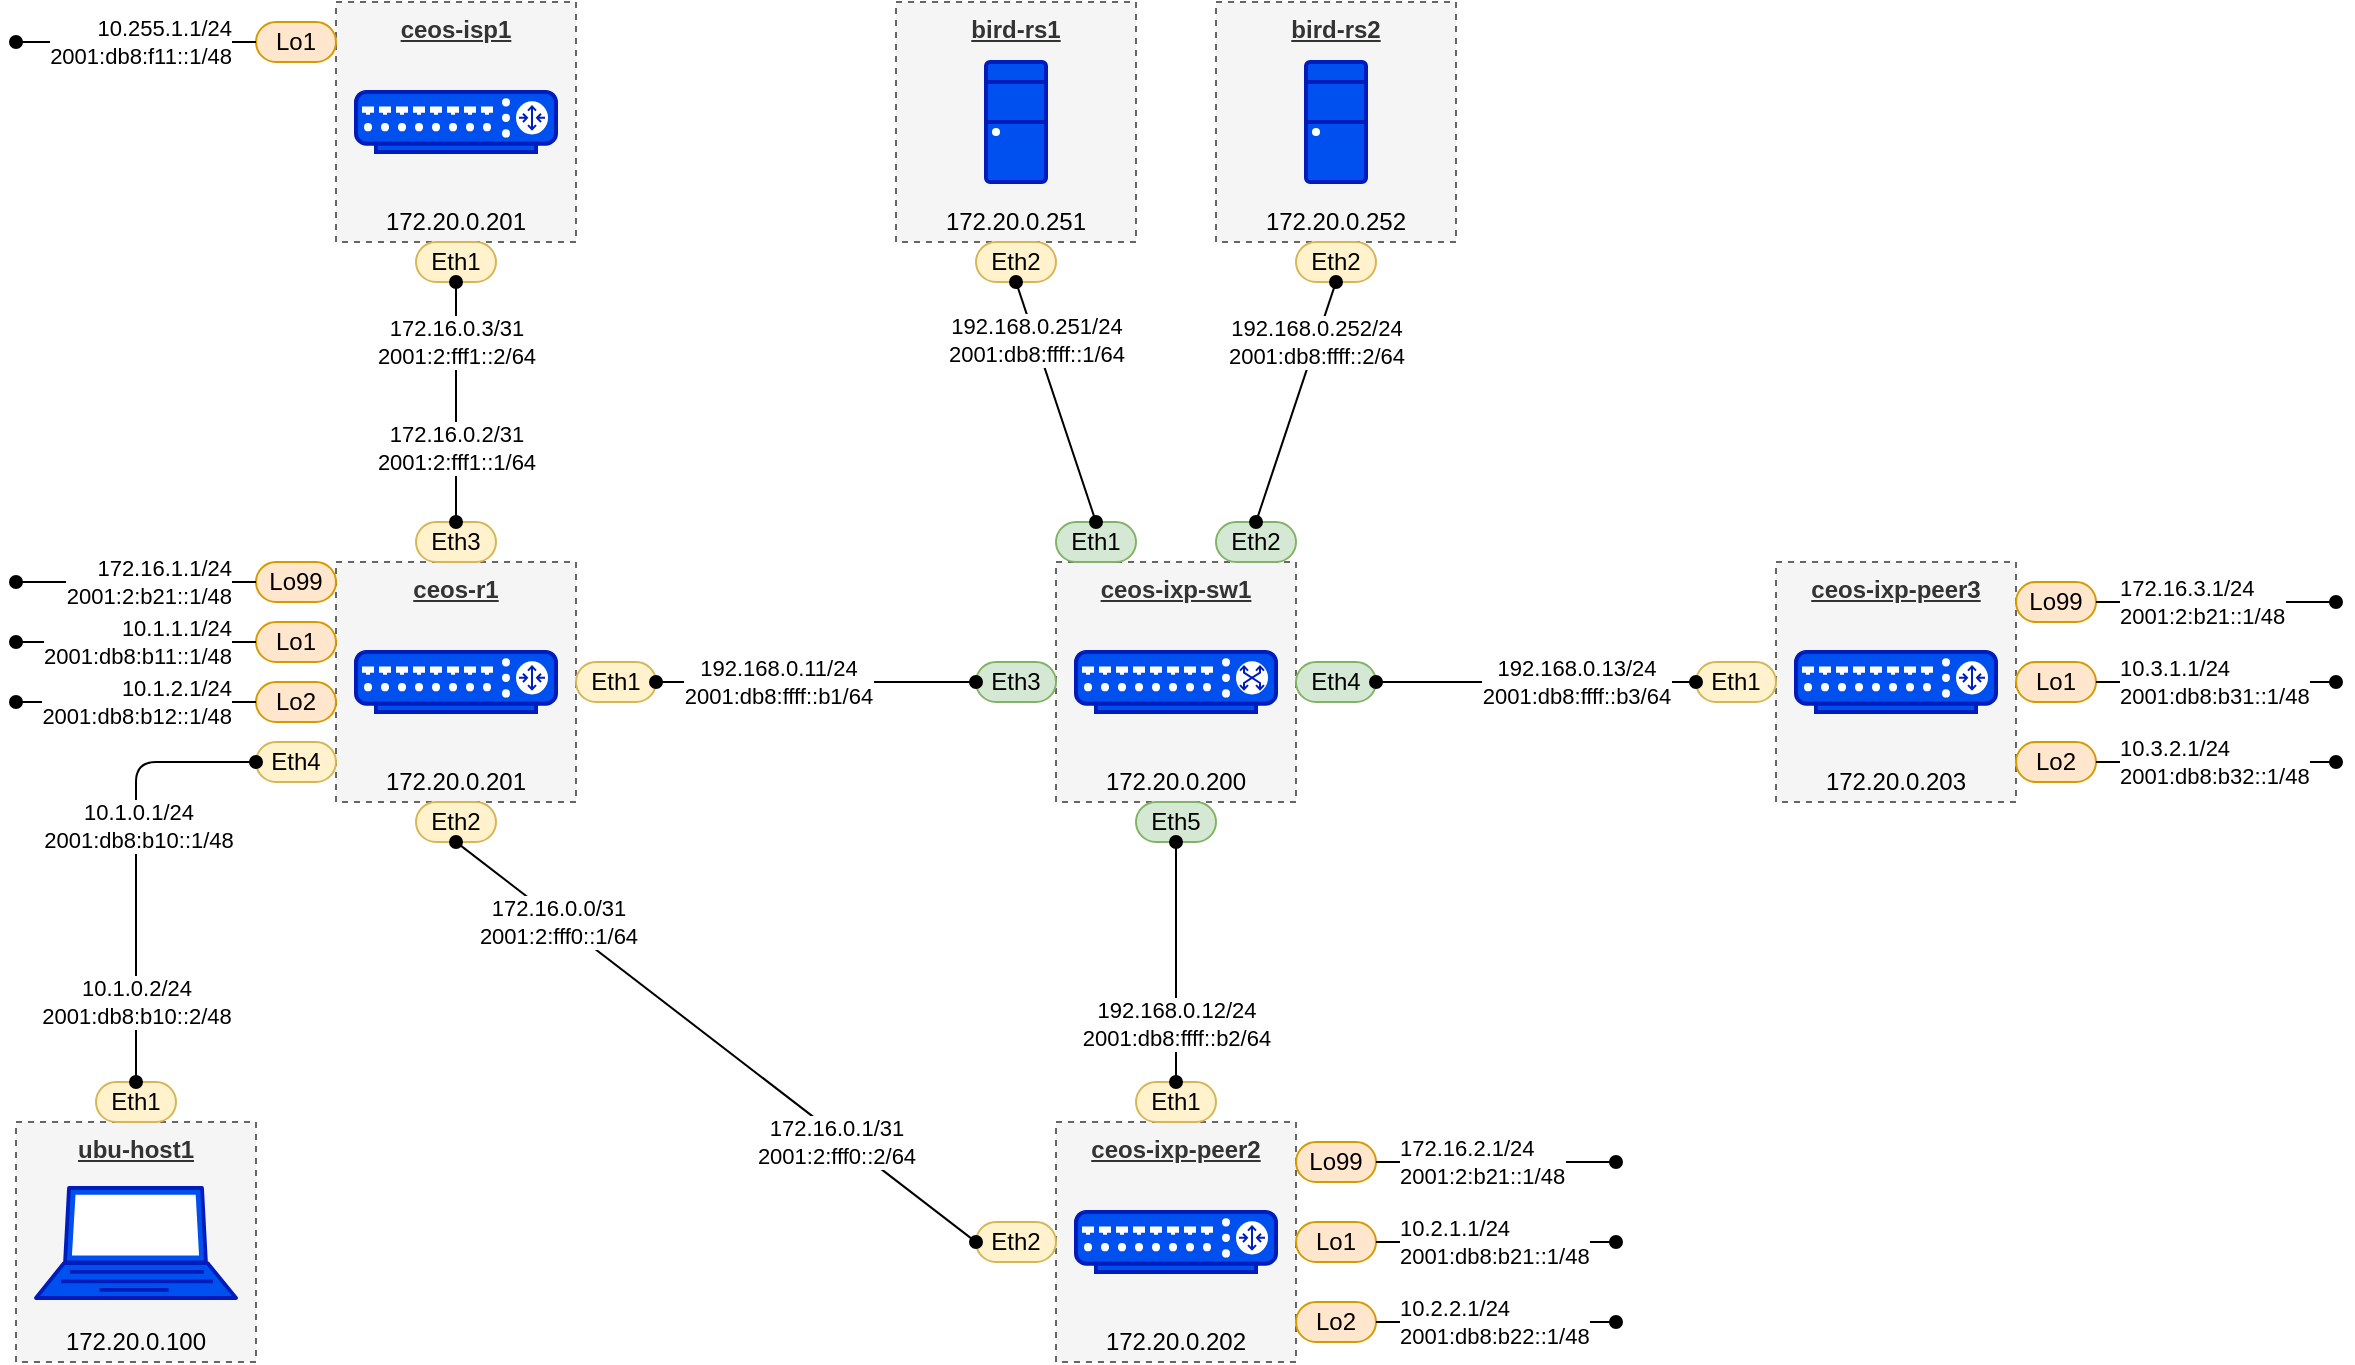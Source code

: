 <mxfile version="24.7.2" type="github">
  <diagram name="Page-1" id="d66fe2ae-3e9f-cf2f-6d29-e24063ad5d60">
    <mxGraphModel dx="1002" dy="665" grid="1" gridSize="10" guides="1" tooltips="1" connect="1" arrows="1" fold="1" page="1" pageScale="1" pageWidth="1100" pageHeight="850" background="none" math="0" shadow="0">
      <root>
        <mxCell id="0" />
        <mxCell id="1" parent="0" />
        <mxCell id="ySBpTsIq2G4Xv0EVK6f8-2" value="&lt;u&gt;&lt;b&gt;ceos-r1&lt;/b&gt;&lt;/u&gt;" style="rounded=0;whiteSpace=wrap;html=1;dashed=1;fillColor=#f5f5f5;strokeColor=#666666;fontColor=#333333;labelPosition=center;verticalLabelPosition=middle;align=center;verticalAlign=top;spacingTop=0;" parent="1" vertex="1">
          <mxGeometry x="200" y="400" width="120" height="120" as="geometry" />
        </mxCell>
        <mxCell id="ySBpTsIq2G4Xv0EVK6f8-1" value="" style="verticalAlign=top;verticalLabelPosition=bottom;labelPosition=center;align=center;html=1;outlineConnect=0;fillColor=#0050ef;strokeColor=#001DBC;gradientDirection=north;strokeWidth=2;shape=mxgraph.networks.router;fontColor=#ffffff;" parent="1" vertex="1">
          <mxGeometry x="210" y="445" width="100" height="30" as="geometry" />
        </mxCell>
        <mxCell id="ySBpTsIq2G4Xv0EVK6f8-3" value="Eth1" style="rounded=1;whiteSpace=wrap;html=1;fillColor=#fff2cc;strokeColor=#d6b656;arcSize=50;" parent="1" vertex="1">
          <mxGeometry x="320" y="450" width="40" height="20" as="geometry" />
        </mxCell>
        <mxCell id="ySBpTsIq2G4Xv0EVK6f8-4" value="172.20.0.201" style="text;html=1;align=center;verticalAlign=middle;whiteSpace=wrap;rounded=0;" parent="1" vertex="1">
          <mxGeometry x="200" y="500" width="120" height="20" as="geometry" />
        </mxCell>
        <mxCell id="ySBpTsIq2G4Xv0EVK6f8-5" value="&lt;u&gt;&lt;b&gt;ceos-ixp-sw1&lt;/b&gt;&lt;/u&gt;" style="rounded=0;whiteSpace=wrap;html=1;dashed=1;fillColor=#f5f5f5;strokeColor=#666666;fontColor=#333333;labelPosition=center;verticalLabelPosition=middle;align=center;verticalAlign=top;spacingTop=0;" parent="1" vertex="1">
          <mxGeometry x="560" y="400" width="120" height="120" as="geometry" />
        </mxCell>
        <mxCell id="ySBpTsIq2G4Xv0EVK6f8-7" value="Eth3" style="rounded=1;whiteSpace=wrap;html=1;fillColor=#d5e8d4;strokeColor=#82b366;arcSize=50;" parent="1" vertex="1">
          <mxGeometry x="520" y="450" width="40" height="20" as="geometry" />
        </mxCell>
        <mxCell id="ySBpTsIq2G4Xv0EVK6f8-8" value="172.20.0.200" style="text;html=1;align=center;verticalAlign=middle;whiteSpace=wrap;rounded=0;" parent="1" vertex="1">
          <mxGeometry x="560" y="500" width="120" height="20" as="geometry" />
        </mxCell>
        <mxCell id="ySBpTsIq2G4Xv0EVK6f8-9" value="" style="fontColor=#ffffff;verticalAlign=top;verticalLabelPosition=bottom;labelPosition=center;align=center;html=1;outlineConnect=0;fillColor=#0050ef;strokeColor=#001DBC;gradientDirection=north;strokeWidth=2;shape=mxgraph.networks.switch;" parent="1" vertex="1">
          <mxGeometry x="570" y="445" width="100" height="30" as="geometry" />
        </mxCell>
        <mxCell id="ySBpTsIq2G4Xv0EVK6f8-10" style="rounded=0;orthogonalLoop=1;jettySize=auto;html=1;exitX=1;exitY=0.5;exitDx=0;exitDy=0;entryX=0;entryY=0.5;entryDx=0;entryDy=0;endArrow=oval;endFill=1;startArrow=oval;startFill=1;" parent="1" source="ySBpTsIq2G4Xv0EVK6f8-3" target="ySBpTsIq2G4Xv0EVK6f8-7" edge="1">
          <mxGeometry relative="1" as="geometry" />
        </mxCell>
        <mxCell id="ySBpTsIq2G4Xv0EVK6f8-27" value="192.168.0.11/24&lt;div&gt;2001:db8:ffff::b1/64&lt;/div&gt;" style="edgeLabel;html=1;align=center;verticalAlign=middle;resizable=0;points=[];" parent="ySBpTsIq2G4Xv0EVK6f8-10" vertex="1" connectable="0">
          <mxGeometry x="-0.107" y="-3" relative="1" as="geometry">
            <mxPoint x="-11" y="-3" as="offset" />
          </mxGeometry>
        </mxCell>
        <mxCell id="ySBpTsIq2G4Xv0EVK6f8-11" value="&lt;u&gt;&lt;b&gt;bird-rs1&lt;/b&gt;&lt;/u&gt;" style="rounded=0;whiteSpace=wrap;html=1;dashed=1;fillColor=#f5f5f5;strokeColor=#666666;fontColor=#333333;labelPosition=center;verticalLabelPosition=middle;align=center;verticalAlign=top;spacingTop=0;" parent="1" vertex="1">
          <mxGeometry x="480" y="120" width="120" height="120" as="geometry" />
        </mxCell>
        <mxCell id="ySBpTsIq2G4Xv0EVK6f8-13" value="172.20.0.251" style="text;html=1;align=center;verticalAlign=middle;whiteSpace=wrap;rounded=0;" parent="1" vertex="1">
          <mxGeometry x="480" y="220" width="120" height="20" as="geometry" />
        </mxCell>
        <mxCell id="ySBpTsIq2G4Xv0EVK6f8-15" value="" style="fontColor=#ffffff;verticalAlign=top;verticalLabelPosition=bottom;labelPosition=center;align=center;html=1;outlineConnect=0;fillColor=#0050ef;strokeColor=#001DBC;gradientDirection=north;strokeWidth=2;shape=mxgraph.networks.desktop_pc;" parent="1" vertex="1">
          <mxGeometry x="525" y="150" width="30" height="60" as="geometry" />
        </mxCell>
        <mxCell id="ySBpTsIq2G4Xv0EVK6f8-16" value="Eth2" style="rounded=1;whiteSpace=wrap;html=1;fillColor=#fff2cc;strokeColor=#d6b656;arcSize=50;" parent="1" vertex="1">
          <mxGeometry x="520" y="240" width="40" height="20" as="geometry" />
        </mxCell>
        <mxCell id="ySBpTsIq2G4Xv0EVK6f8-17" value="&lt;u&gt;&lt;b&gt;bird-rs2&lt;/b&gt;&lt;/u&gt;" style="rounded=0;whiteSpace=wrap;html=1;dashed=1;fillColor=#f5f5f5;strokeColor=#666666;fontColor=#333333;labelPosition=center;verticalLabelPosition=middle;align=center;verticalAlign=top;spacingTop=0;" parent="1" vertex="1">
          <mxGeometry x="640" y="120" width="120" height="120" as="geometry" />
        </mxCell>
        <mxCell id="ySBpTsIq2G4Xv0EVK6f8-18" value="172.20.0.252" style="text;html=1;align=center;verticalAlign=middle;whiteSpace=wrap;rounded=0;" parent="1" vertex="1">
          <mxGeometry x="640" y="220" width="120" height="20" as="geometry" />
        </mxCell>
        <mxCell id="ySBpTsIq2G4Xv0EVK6f8-19" value="" style="fontColor=#ffffff;verticalAlign=top;verticalLabelPosition=bottom;labelPosition=center;align=center;html=1;outlineConnect=0;fillColor=#0050ef;strokeColor=#001DBC;gradientDirection=north;strokeWidth=2;shape=mxgraph.networks.desktop_pc;" parent="1" vertex="1">
          <mxGeometry x="685" y="150" width="30" height="60" as="geometry" />
        </mxCell>
        <mxCell id="ySBpTsIq2G4Xv0EVK6f8-20" value="Eth2" style="rounded=1;whiteSpace=wrap;html=1;fillColor=#fff2cc;strokeColor=#d6b656;arcSize=50;" parent="1" vertex="1">
          <mxGeometry x="680" y="240" width="40" height="20" as="geometry" />
        </mxCell>
        <mxCell id="ySBpTsIq2G4Xv0EVK6f8-22" value="Eth1" style="rounded=1;whiteSpace=wrap;html=1;fillColor=#d5e8d4;strokeColor=#82b366;arcSize=50;" parent="1" vertex="1">
          <mxGeometry x="560" y="380" width="40" height="20" as="geometry" />
        </mxCell>
        <mxCell id="ySBpTsIq2G4Xv0EVK6f8-23" value="Eth2" style="rounded=1;whiteSpace=wrap;html=1;fillColor=#d5e8d4;strokeColor=#82b366;arcSize=50;" parent="1" vertex="1">
          <mxGeometry x="640" y="380" width="40" height="20" as="geometry" />
        </mxCell>
        <mxCell id="ySBpTsIq2G4Xv0EVK6f8-21" style="rounded=0;orthogonalLoop=1;jettySize=auto;html=1;exitX=0.5;exitY=1;exitDx=0;exitDy=0;entryX=0.5;entryY=0;entryDx=0;entryDy=0;endArrow=oval;endFill=1;startArrow=oval;startFill=1;" parent="1" source="ySBpTsIq2G4Xv0EVK6f8-16" target="ySBpTsIq2G4Xv0EVK6f8-22" edge="1">
          <mxGeometry relative="1" as="geometry">
            <mxPoint x="480" y="290" as="sourcePoint" />
            <mxPoint x="600" y="290" as="targetPoint" />
          </mxGeometry>
        </mxCell>
        <mxCell id="ySBpTsIq2G4Xv0EVK6f8-24" value="192.168.0.251/24&lt;div&gt;2001:db8:ffff::1/64&lt;br&gt;&lt;/div&gt;" style="edgeLabel;html=1;align=center;verticalAlign=middle;resizable=0;points=[];" parent="ySBpTsIq2G4Xv0EVK6f8-21" vertex="1" connectable="0">
          <mxGeometry x="-0.058" y="1" relative="1" as="geometry">
            <mxPoint x="-10" y="-27" as="offset" />
          </mxGeometry>
        </mxCell>
        <mxCell id="ySBpTsIq2G4Xv0EVK6f8-25" style="rounded=0;orthogonalLoop=1;jettySize=auto;html=1;exitX=0.5;exitY=1;exitDx=0;exitDy=0;entryX=0.5;entryY=0;entryDx=0;entryDy=0;endArrow=oval;endFill=1;startArrow=oval;startFill=1;" parent="1" source="ySBpTsIq2G4Xv0EVK6f8-20" target="ySBpTsIq2G4Xv0EVK6f8-23" edge="1">
          <mxGeometry relative="1" as="geometry">
            <mxPoint x="550" y="230" as="sourcePoint" />
            <mxPoint x="590" y="390" as="targetPoint" />
          </mxGeometry>
        </mxCell>
        <mxCell id="ySBpTsIq2G4Xv0EVK6f8-26" value="192.168.0.252/24&lt;div&gt;2001:db8:ffff::2/64&lt;/div&gt;" style="edgeLabel;html=1;align=center;verticalAlign=middle;resizable=0;points=[];" parent="ySBpTsIq2G4Xv0EVK6f8-25" vertex="1" connectable="0">
          <mxGeometry x="-0.058" y="1" relative="1" as="geometry">
            <mxPoint x="8" y="-27" as="offset" />
          </mxGeometry>
        </mxCell>
        <mxCell id="ySBpTsIq2G4Xv0EVK6f8-28" value="Eth4" style="rounded=1;whiteSpace=wrap;html=1;fillColor=#d5e8d4;strokeColor=#82b366;arcSize=50;" parent="1" vertex="1">
          <mxGeometry x="680" y="450" width="40" height="20" as="geometry" />
        </mxCell>
        <mxCell id="ySBpTsIq2G4Xv0EVK6f8-29" value="Eth5" style="rounded=1;whiteSpace=wrap;html=1;fillColor=#d5e8d4;strokeColor=#82b366;arcSize=50;" parent="1" vertex="1">
          <mxGeometry x="600" y="520" width="40" height="20" as="geometry" />
        </mxCell>
        <mxCell id="ySBpTsIq2G4Xv0EVK6f8-30" value="&lt;u&gt;&lt;b&gt;ceos-ixp-peer2&lt;/b&gt;&lt;/u&gt;" style="rounded=0;whiteSpace=wrap;html=1;dashed=1;fillColor=#f5f5f5;strokeColor=#666666;fontColor=#333333;labelPosition=center;verticalLabelPosition=middle;align=center;verticalAlign=top;spacingTop=0;" parent="1" vertex="1">
          <mxGeometry x="560" y="680" width="120" height="120" as="geometry" />
        </mxCell>
        <mxCell id="ySBpTsIq2G4Xv0EVK6f8-31" value="" style="verticalAlign=top;verticalLabelPosition=bottom;labelPosition=center;align=center;html=1;outlineConnect=0;fillColor=#0050ef;strokeColor=#001DBC;gradientDirection=north;strokeWidth=2;shape=mxgraph.networks.router;fontColor=#ffffff;" parent="1" vertex="1">
          <mxGeometry x="570" y="725" width="100" height="30" as="geometry" />
        </mxCell>
        <mxCell id="ySBpTsIq2G4Xv0EVK6f8-32" value="Eth1" style="rounded=1;whiteSpace=wrap;html=1;fillColor=#fff2cc;strokeColor=#d6b656;arcSize=50;" parent="1" vertex="1">
          <mxGeometry x="600" y="660" width="40" height="20" as="geometry" />
        </mxCell>
        <mxCell id="ySBpTsIq2G4Xv0EVK6f8-33" value="172.20.0.202" style="text;html=1;align=center;verticalAlign=middle;whiteSpace=wrap;rounded=0;" parent="1" vertex="1">
          <mxGeometry x="560" y="780" width="120" height="20" as="geometry" />
        </mxCell>
        <mxCell id="ySBpTsIq2G4Xv0EVK6f8-34" value="Eth2" style="rounded=1;whiteSpace=wrap;html=1;fillColor=#fff2cc;strokeColor=#d6b656;arcSize=50;" parent="1" vertex="1">
          <mxGeometry x="520" y="730" width="40" height="20" as="geometry" />
        </mxCell>
        <mxCell id="ySBpTsIq2G4Xv0EVK6f8-35" value="Eth2" style="rounded=1;whiteSpace=wrap;html=1;fillColor=#fff2cc;strokeColor=#d6b656;arcSize=50;" parent="1" vertex="1">
          <mxGeometry x="240" y="520" width="40" height="20" as="geometry" />
        </mxCell>
        <mxCell id="ySBpTsIq2G4Xv0EVK6f8-36" style="rounded=0;orthogonalLoop=1;jettySize=auto;html=1;exitX=0.5;exitY=1;exitDx=0;exitDy=0;entryX=0;entryY=0.5;entryDx=0;entryDy=0;endArrow=oval;endFill=1;startArrow=oval;startFill=1;" parent="1" source="ySBpTsIq2G4Xv0EVK6f8-35" target="ySBpTsIq2G4Xv0EVK6f8-34" edge="1">
          <mxGeometry relative="1" as="geometry">
            <mxPoint x="370" y="470" as="sourcePoint" />
            <mxPoint x="530" y="470" as="targetPoint" />
          </mxGeometry>
        </mxCell>
        <mxCell id="ySBpTsIq2G4Xv0EVK6f8-37" value="172.16.0.1/31&lt;div&gt;2001:2:fff0::2/64&lt;/div&gt;" style="edgeLabel;html=1;align=center;verticalAlign=middle;resizable=0;points=[];" parent="ySBpTsIq2G4Xv0EVK6f8-36" vertex="1" connectable="0">
          <mxGeometry x="-0.107" y="-3" relative="1" as="geometry">
            <mxPoint x="75" y="58" as="offset" />
          </mxGeometry>
        </mxCell>
        <mxCell id="spG7zneNaPsaHtHlbssc-55" value="172.16.0.0/31&lt;div&gt;2001:2:fff0::1/64&lt;/div&gt;" style="edgeLabel;html=1;align=center;verticalAlign=middle;resizable=0;points=[];" vertex="1" connectable="0" parent="ySBpTsIq2G4Xv0EVK6f8-36">
          <mxGeometry x="-0.352" relative="1" as="geometry">
            <mxPoint x="-34" y="-25" as="offset" />
          </mxGeometry>
        </mxCell>
        <mxCell id="ySBpTsIq2G4Xv0EVK6f8-38" style="rounded=0;orthogonalLoop=1;jettySize=auto;html=1;exitX=0.5;exitY=0;exitDx=0;exitDy=0;entryX=0.5;entryY=1;entryDx=0;entryDy=0;endArrow=oval;endFill=1;startArrow=oval;startFill=1;" parent="1" source="ySBpTsIq2G4Xv0EVK6f8-32" target="ySBpTsIq2G4Xv0EVK6f8-29" edge="1">
          <mxGeometry relative="1" as="geometry">
            <mxPoint x="550" y="270" as="sourcePoint" />
            <mxPoint x="590" y="390" as="targetPoint" />
          </mxGeometry>
        </mxCell>
        <mxCell id="ySBpTsIq2G4Xv0EVK6f8-39" value="192.168.0.12/24&lt;div&gt;2001:db8:ffff::b2/64&lt;/div&gt;" style="edgeLabel;html=1;align=center;verticalAlign=middle;resizable=0;points=[];" parent="ySBpTsIq2G4Xv0EVK6f8-38" vertex="1" connectable="0">
          <mxGeometry x="-0.058" y="1" relative="1" as="geometry">
            <mxPoint x="1" y="27" as="offset" />
          </mxGeometry>
        </mxCell>
        <mxCell id="ySBpTsIq2G4Xv0EVK6f8-40" value="&lt;u&gt;&lt;b&gt;ceos-ixp-peer3&lt;/b&gt;&lt;/u&gt;" style="rounded=0;whiteSpace=wrap;html=1;dashed=1;fillColor=#f5f5f5;strokeColor=#666666;fontColor=#333333;labelPosition=center;verticalLabelPosition=middle;align=center;verticalAlign=top;spacingTop=0;" parent="1" vertex="1">
          <mxGeometry x="920" y="400" width="120" height="120" as="geometry" />
        </mxCell>
        <mxCell id="ySBpTsIq2G4Xv0EVK6f8-41" value="" style="verticalAlign=top;verticalLabelPosition=bottom;labelPosition=center;align=center;html=1;outlineConnect=0;fillColor=#0050ef;strokeColor=#001DBC;gradientDirection=north;strokeWidth=2;shape=mxgraph.networks.router;fontColor=#ffffff;" parent="1" vertex="1">
          <mxGeometry x="930" y="445" width="100" height="30" as="geometry" />
        </mxCell>
        <mxCell id="ySBpTsIq2G4Xv0EVK6f8-42" value="Eth1" style="rounded=1;whiteSpace=wrap;html=1;fillColor=#fff2cc;strokeColor=#d6b656;arcSize=50;" parent="1" vertex="1">
          <mxGeometry x="880" y="450" width="40" height="20" as="geometry" />
        </mxCell>
        <mxCell id="ySBpTsIq2G4Xv0EVK6f8-43" value="172.20.0.203" style="text;html=1;align=center;verticalAlign=middle;whiteSpace=wrap;rounded=0;" parent="1" vertex="1">
          <mxGeometry x="920" y="500" width="120" height="20" as="geometry" />
        </mxCell>
        <mxCell id="ySBpTsIq2G4Xv0EVK6f8-44" style="rounded=0;orthogonalLoop=1;jettySize=auto;html=1;exitX=0;exitY=0.5;exitDx=0;exitDy=0;entryX=1;entryY=0.5;entryDx=0;entryDy=0;endArrow=oval;endFill=1;startArrow=oval;startFill=1;" parent="1" source="ySBpTsIq2G4Xv0EVK6f8-42" target="ySBpTsIq2G4Xv0EVK6f8-28" edge="1">
          <mxGeometry relative="1" as="geometry">
            <mxPoint x="710" y="270" as="sourcePoint" />
            <mxPoint x="670" y="390" as="targetPoint" />
          </mxGeometry>
        </mxCell>
        <mxCell id="ySBpTsIq2G4Xv0EVK6f8-45" value="192.168.0.13/24&lt;div&gt;2001:db8:ffff::b3/64&lt;/div&gt;" style="edgeLabel;html=1;align=center;verticalAlign=middle;resizable=0;points=[];" parent="ySBpTsIq2G4Xv0EVK6f8-44" vertex="1" connectable="0">
          <mxGeometry x="-0.058" y="1" relative="1" as="geometry">
            <mxPoint x="15" y="-1" as="offset" />
          </mxGeometry>
        </mxCell>
        <mxCell id="spG7zneNaPsaHtHlbssc-1" value="&lt;u&gt;&lt;b&gt;ceos-isp1&lt;/b&gt;&lt;/u&gt;" style="rounded=0;whiteSpace=wrap;html=1;dashed=1;fillColor=#f5f5f5;strokeColor=#666666;fontColor=#333333;labelPosition=center;verticalLabelPosition=middle;align=center;verticalAlign=top;spacingTop=0;" vertex="1" parent="1">
          <mxGeometry x="200" y="120" width="120" height="120" as="geometry" />
        </mxCell>
        <mxCell id="spG7zneNaPsaHtHlbssc-2" value="" style="verticalAlign=top;verticalLabelPosition=bottom;labelPosition=center;align=center;html=1;outlineConnect=0;fillColor=#0050ef;strokeColor=#001DBC;gradientDirection=north;strokeWidth=2;shape=mxgraph.networks.router;fontColor=#ffffff;" vertex="1" parent="1">
          <mxGeometry x="210" y="165" width="100" height="30" as="geometry" />
        </mxCell>
        <mxCell id="spG7zneNaPsaHtHlbssc-3" value="172.20.0.201" style="text;html=1;align=center;verticalAlign=middle;whiteSpace=wrap;rounded=0;" vertex="1" parent="1">
          <mxGeometry x="200" y="220" width="120" height="20" as="geometry" />
        </mxCell>
        <mxCell id="spG7zneNaPsaHtHlbssc-4" value="Eth1" style="rounded=1;whiteSpace=wrap;html=1;fillColor=#fff2cc;strokeColor=#d6b656;arcSize=50;" vertex="1" parent="1">
          <mxGeometry x="240" y="240" width="40" height="20" as="geometry" />
        </mxCell>
        <mxCell id="spG7zneNaPsaHtHlbssc-5" value="Eth3" style="rounded=1;whiteSpace=wrap;html=1;fillColor=#fff2cc;strokeColor=#d6b656;arcSize=50;" vertex="1" parent="1">
          <mxGeometry x="240" y="380" width="40" height="20" as="geometry" />
        </mxCell>
        <mxCell id="spG7zneNaPsaHtHlbssc-6" style="rounded=0;orthogonalLoop=1;jettySize=auto;html=1;exitX=0.5;exitY=1;exitDx=0;exitDy=0;entryX=0.5;entryY=0;entryDx=0;entryDy=0;endArrow=oval;endFill=1;startArrow=oval;startFill=1;" edge="1" parent="1" source="spG7zneNaPsaHtHlbssc-4" target="spG7zneNaPsaHtHlbssc-5">
          <mxGeometry relative="1" as="geometry">
            <mxPoint x="270" y="550" as="sourcePoint" />
            <mxPoint x="530" y="750" as="targetPoint" />
          </mxGeometry>
        </mxCell>
        <mxCell id="spG7zneNaPsaHtHlbssc-7" value="172.16.0.3/31&lt;div&gt;2001:2:fff1::2/64&lt;/div&gt;" style="edgeLabel;html=1;align=center;verticalAlign=middle;resizable=0;points=[];" vertex="1" connectable="0" parent="spG7zneNaPsaHtHlbssc-6">
          <mxGeometry x="-0.107" y="-3" relative="1" as="geometry">
            <mxPoint x="3" y="-24" as="offset" />
          </mxGeometry>
        </mxCell>
        <mxCell id="spG7zneNaPsaHtHlbssc-56" value="172.16.0.2/31&lt;div&gt;2001:2:fff1::1/64&lt;/div&gt;" style="edgeLabel;html=1;align=center;verticalAlign=middle;resizable=0;points=[];" vertex="1" connectable="0" parent="spG7zneNaPsaHtHlbssc-6">
          <mxGeometry x="0.387" relative="1" as="geometry">
            <mxPoint as="offset" />
          </mxGeometry>
        </mxCell>
        <mxCell id="spG7zneNaPsaHtHlbssc-8" value="&lt;u&gt;&lt;b&gt;ubu-host1&lt;/b&gt;&lt;/u&gt;" style="rounded=0;whiteSpace=wrap;html=1;dashed=1;fillColor=#f5f5f5;strokeColor=#666666;fontColor=#333333;labelPosition=center;verticalLabelPosition=middle;align=center;verticalAlign=top;spacingTop=0;" vertex="1" parent="1">
          <mxGeometry x="40" y="680" width="120" height="120" as="geometry" />
        </mxCell>
        <mxCell id="spG7zneNaPsaHtHlbssc-10" value="172.20.0.100" style="text;html=1;align=center;verticalAlign=middle;whiteSpace=wrap;rounded=0;" vertex="1" parent="1">
          <mxGeometry x="40" y="780" width="120" height="20" as="geometry" />
        </mxCell>
        <mxCell id="spG7zneNaPsaHtHlbssc-12" value="" style="fontColor=#ffffff;verticalAlign=top;verticalLabelPosition=bottom;labelPosition=center;align=center;html=1;outlineConnect=0;fillColor=#0050ef;strokeColor=#001DBC;gradientDirection=north;strokeWidth=2;shape=mxgraph.networks.laptop;" vertex="1" parent="1">
          <mxGeometry x="50" y="713" width="100" height="55" as="geometry" />
        </mxCell>
        <mxCell id="spG7zneNaPsaHtHlbssc-13" value="Eth4" style="rounded=1;whiteSpace=wrap;html=1;fillColor=#fff2cc;strokeColor=#d6b656;arcSize=50;" vertex="1" parent="1">
          <mxGeometry x="160" y="490" width="40" height="20" as="geometry" />
        </mxCell>
        <mxCell id="spG7zneNaPsaHtHlbssc-14" value="Eth1" style="rounded=1;whiteSpace=wrap;html=1;fillColor=#fff2cc;strokeColor=#d6b656;arcSize=50;" vertex="1" parent="1">
          <mxGeometry x="80" y="660" width="40" height="20" as="geometry" />
        </mxCell>
        <mxCell id="spG7zneNaPsaHtHlbssc-15" style="rounded=1;orthogonalLoop=1;jettySize=auto;html=1;exitX=0.5;exitY=0;exitDx=0;exitDy=0;entryX=0;entryY=0.5;entryDx=0;entryDy=0;endArrow=oval;endFill=1;startArrow=oval;startFill=1;edgeStyle=orthogonalEdgeStyle;curved=0;" edge="1" parent="1" source="spG7zneNaPsaHtHlbssc-14" target="spG7zneNaPsaHtHlbssc-13">
          <mxGeometry relative="1" as="geometry">
            <mxPoint x="270" y="550" as="sourcePoint" />
            <mxPoint x="530" y="750" as="targetPoint" />
          </mxGeometry>
        </mxCell>
        <mxCell id="spG7zneNaPsaHtHlbssc-16" value="10.1.0.2/24&lt;div&gt;2001:db8:b10::2/48&lt;/div&gt;" style="edgeLabel;html=1;align=center;verticalAlign=middle;resizable=0;points=[];" vertex="1" connectable="0" parent="spG7zneNaPsaHtHlbssc-15">
          <mxGeometry x="-0.107" y="-3" relative="1" as="geometry">
            <mxPoint x="-3" y="58" as="offset" />
          </mxGeometry>
        </mxCell>
        <mxCell id="spG7zneNaPsaHtHlbssc-62" value="10.1.0.1/24&lt;div&gt;2001:db8:b10::1/48&lt;/div&gt;" style="edgeLabel;html=1;align=center;verticalAlign=middle;resizable=0;points=[];" vertex="1" connectable="0" parent="spG7zneNaPsaHtHlbssc-15">
          <mxGeometry x="0.169" y="-1" relative="1" as="geometry">
            <mxPoint as="offset" />
          </mxGeometry>
        </mxCell>
        <mxCell id="spG7zneNaPsaHtHlbssc-17" value="Lo99" style="rounded=1;whiteSpace=wrap;html=1;fillColor=#ffe6cc;strokeColor=#d79b00;arcSize=50;" vertex="1" parent="1">
          <mxGeometry x="680" y="690" width="40" height="20" as="geometry" />
        </mxCell>
        <mxCell id="spG7zneNaPsaHtHlbssc-19" style="rounded=0;orthogonalLoop=1;jettySize=auto;html=1;exitX=1;exitY=0.5;exitDx=0;exitDy=0;entryX=1;entryY=0.5;entryDx=0;entryDy=0;endArrow=none;endFill=0;startArrow=oval;startFill=1;" edge="1" parent="1" source="spG7zneNaPsaHtHlbssc-18" target="spG7zneNaPsaHtHlbssc-17">
          <mxGeometry relative="1" as="geometry">
            <mxPoint x="890" y="580" as="sourcePoint" />
            <mxPoint x="730" y="580" as="targetPoint" />
          </mxGeometry>
        </mxCell>
        <mxCell id="spG7zneNaPsaHtHlbssc-18" value="172.16.2.1/24&lt;div&gt;2001:2:b21::1/48&lt;br&gt;&lt;/div&gt;" style="text;html=1;align=left;verticalAlign=middle;whiteSpace=wrap;rounded=0;fillColor=none;labelBackgroundColor=default;fontSize=11;" vertex="1" parent="1">
          <mxGeometry x="730" y="680" width="110" height="40" as="geometry" />
        </mxCell>
        <mxCell id="spG7zneNaPsaHtHlbssc-22" value="Lo1" style="rounded=1;whiteSpace=wrap;html=1;fillColor=#ffe6cc;strokeColor=#d79b00;arcSize=50;" vertex="1" parent="1">
          <mxGeometry x="680" y="730" width="40" height="20" as="geometry" />
        </mxCell>
        <mxCell id="spG7zneNaPsaHtHlbssc-23" style="rounded=0;orthogonalLoop=1;jettySize=auto;html=1;exitX=1;exitY=0.5;exitDx=0;exitDy=0;entryX=1;entryY=0.5;entryDx=0;entryDy=0;endArrow=none;endFill=0;startArrow=oval;startFill=1;" edge="1" parent="1" source="spG7zneNaPsaHtHlbssc-24" target="spG7zneNaPsaHtHlbssc-22">
          <mxGeometry relative="1" as="geometry">
            <mxPoint x="890" y="620" as="sourcePoint" />
            <mxPoint x="730" y="620" as="targetPoint" />
          </mxGeometry>
        </mxCell>
        <mxCell id="spG7zneNaPsaHtHlbssc-24" value="&lt;div&gt;&lt;div&gt;10.2.1.1/24&lt;/div&gt;&lt;div&gt;2001:db8:b21::1/48&lt;/div&gt;&lt;/div&gt;" style="text;html=1;align=left;verticalAlign=middle;whiteSpace=wrap;rounded=0;fillColor=none;labelBackgroundColor=default;fontSize=11;" vertex="1" parent="1">
          <mxGeometry x="730" y="720" width="110" height="40" as="geometry" />
        </mxCell>
        <mxCell id="spG7zneNaPsaHtHlbssc-28" value="Lo2" style="rounded=1;whiteSpace=wrap;html=1;fillColor=#ffe6cc;strokeColor=#d79b00;arcSize=50;" vertex="1" parent="1">
          <mxGeometry x="680" y="770" width="40" height="20" as="geometry" />
        </mxCell>
        <mxCell id="spG7zneNaPsaHtHlbssc-29" style="rounded=0;orthogonalLoop=1;jettySize=auto;html=1;exitX=1;exitY=0.5;exitDx=0;exitDy=0;entryX=1;entryY=0.5;entryDx=0;entryDy=0;endArrow=none;endFill=0;startArrow=oval;startFill=1;" edge="1" parent="1" source="spG7zneNaPsaHtHlbssc-30" target="spG7zneNaPsaHtHlbssc-28">
          <mxGeometry relative="1" as="geometry">
            <mxPoint x="890" y="660" as="sourcePoint" />
            <mxPoint x="730" y="660" as="targetPoint" />
          </mxGeometry>
        </mxCell>
        <mxCell id="spG7zneNaPsaHtHlbssc-30" value="&lt;div&gt;&lt;div&gt;10.2.2.1/24&lt;/div&gt;&lt;div&gt;2001:db8:b22::1/48&lt;/div&gt;&lt;/div&gt;" style="text;html=1;align=left;verticalAlign=middle;whiteSpace=wrap;rounded=0;fillColor=none;labelBackgroundColor=default;fontSize=11;" vertex="1" parent="1">
          <mxGeometry x="730" y="760" width="110" height="40" as="geometry" />
        </mxCell>
        <mxCell id="spG7zneNaPsaHtHlbssc-31" value="Lo99" style="rounded=1;whiteSpace=wrap;html=1;fillColor=#ffe6cc;strokeColor=#d79b00;arcSize=50;" vertex="1" parent="1">
          <mxGeometry x="1040" y="410" width="40" height="20" as="geometry" />
        </mxCell>
        <mxCell id="spG7zneNaPsaHtHlbssc-32" style="rounded=0;orthogonalLoop=1;jettySize=auto;html=1;exitX=1;exitY=0.5;exitDx=0;exitDy=0;entryX=1;entryY=0.5;entryDx=0;entryDy=0;endArrow=none;endFill=0;startArrow=oval;startFill=1;" edge="1" parent="1" source="spG7zneNaPsaHtHlbssc-33" target="spG7zneNaPsaHtHlbssc-31">
          <mxGeometry relative="1" as="geometry">
            <mxPoint x="1250" y="300" as="sourcePoint" />
            <mxPoint x="1090" y="300" as="targetPoint" />
          </mxGeometry>
        </mxCell>
        <mxCell id="spG7zneNaPsaHtHlbssc-33" value="172.16.3.1/24&lt;div&gt;2001:2:b21::1/48&lt;br&gt;&lt;/div&gt;" style="text;html=1;align=left;verticalAlign=middle;whiteSpace=wrap;rounded=0;fillColor=none;labelBackgroundColor=default;fontSize=11;" vertex="1" parent="1">
          <mxGeometry x="1090" y="400" width="110" height="40" as="geometry" />
        </mxCell>
        <mxCell id="spG7zneNaPsaHtHlbssc-34" value="Lo1" style="rounded=1;whiteSpace=wrap;html=1;fillColor=#ffe6cc;strokeColor=#d79b00;arcSize=50;" vertex="1" parent="1">
          <mxGeometry x="1040" y="450" width="40" height="20" as="geometry" />
        </mxCell>
        <mxCell id="spG7zneNaPsaHtHlbssc-35" style="rounded=0;orthogonalLoop=1;jettySize=auto;html=1;exitX=1;exitY=0.5;exitDx=0;exitDy=0;entryX=1;entryY=0.5;entryDx=0;entryDy=0;endArrow=none;endFill=0;startArrow=oval;startFill=1;" edge="1" parent="1" source="spG7zneNaPsaHtHlbssc-36" target="spG7zneNaPsaHtHlbssc-34">
          <mxGeometry relative="1" as="geometry">
            <mxPoint x="1250" y="340" as="sourcePoint" />
            <mxPoint x="1090" y="340" as="targetPoint" />
          </mxGeometry>
        </mxCell>
        <mxCell id="spG7zneNaPsaHtHlbssc-36" value="&lt;div&gt;&lt;div&gt;10.3.1.1/24&lt;/div&gt;&lt;div&gt;2001:db8:b31::1/48&lt;/div&gt;&lt;/div&gt;" style="text;html=1;align=left;verticalAlign=middle;whiteSpace=wrap;rounded=0;fillColor=none;labelBackgroundColor=default;fontSize=11;" vertex="1" parent="1">
          <mxGeometry x="1090" y="440" width="110" height="40" as="geometry" />
        </mxCell>
        <mxCell id="spG7zneNaPsaHtHlbssc-37" value="Lo2" style="rounded=1;whiteSpace=wrap;html=1;fillColor=#ffe6cc;strokeColor=#d79b00;arcSize=50;" vertex="1" parent="1">
          <mxGeometry x="1040" y="490" width="40" height="20" as="geometry" />
        </mxCell>
        <mxCell id="spG7zneNaPsaHtHlbssc-38" style="rounded=0;orthogonalLoop=1;jettySize=auto;html=1;exitX=1;exitY=0.5;exitDx=0;exitDy=0;entryX=1;entryY=0.5;entryDx=0;entryDy=0;endArrow=none;endFill=0;startArrow=oval;startFill=1;" edge="1" parent="1" source="spG7zneNaPsaHtHlbssc-39" target="spG7zneNaPsaHtHlbssc-37">
          <mxGeometry relative="1" as="geometry">
            <mxPoint x="1250" y="380" as="sourcePoint" />
            <mxPoint x="1090" y="380" as="targetPoint" />
          </mxGeometry>
        </mxCell>
        <mxCell id="spG7zneNaPsaHtHlbssc-39" value="&lt;div&gt;&lt;div&gt;10.3.2.1/24&lt;/div&gt;&lt;div&gt;2001:db8:b32::1/48&lt;/div&gt;&lt;/div&gt;" style="text;html=1;align=left;verticalAlign=middle;whiteSpace=wrap;rounded=0;fillColor=none;labelBackgroundColor=default;fontSize=11;" vertex="1" parent="1">
          <mxGeometry x="1090" y="480" width="110" height="40" as="geometry" />
        </mxCell>
        <mxCell id="spG7zneNaPsaHtHlbssc-40" value="Lo99" style="rounded=1;whiteSpace=wrap;html=1;fillColor=#ffe6cc;strokeColor=#d79b00;arcSize=50;" vertex="1" parent="1">
          <mxGeometry x="160" y="400" width="40" height="20" as="geometry" />
        </mxCell>
        <mxCell id="spG7zneNaPsaHtHlbssc-41" style="rounded=0;orthogonalLoop=1;jettySize=auto;html=1;exitX=0;exitY=0.5;exitDx=0;exitDy=0;endArrow=none;endFill=0;startArrow=oval;startFill=1;entryX=0;entryY=0.5;entryDx=0;entryDy=0;" edge="1" parent="1" source="spG7zneNaPsaHtHlbssc-42" target="spG7zneNaPsaHtHlbssc-40">
          <mxGeometry relative="1" as="geometry">
            <mxPoint x="250" y="160" as="sourcePoint" />
            <mxPoint x="160" y="460" as="targetPoint" />
          </mxGeometry>
        </mxCell>
        <mxCell id="spG7zneNaPsaHtHlbssc-42" value="172.16.1.1/24&lt;div&gt;2001:2:b21::1/48&lt;br&gt;&lt;/div&gt;" style="text;html=1;align=right;verticalAlign=middle;whiteSpace=wrap;rounded=0;fillColor=none;labelBackgroundColor=default;fontSize=11;" vertex="1" parent="1">
          <mxGeometry x="40" y="390" width="110" height="40" as="geometry" />
        </mxCell>
        <mxCell id="spG7zneNaPsaHtHlbssc-49" value="Lo1" style="rounded=1;whiteSpace=wrap;html=1;fillColor=#ffe6cc;strokeColor=#d79b00;arcSize=50;" vertex="1" parent="1">
          <mxGeometry x="160" y="430" width="40" height="20" as="geometry" />
        </mxCell>
        <mxCell id="spG7zneNaPsaHtHlbssc-50" style="rounded=0;orthogonalLoop=1;jettySize=auto;html=1;exitX=0;exitY=0.5;exitDx=0;exitDy=0;endArrow=none;endFill=0;startArrow=oval;startFill=1;entryX=0;entryY=0.5;entryDx=0;entryDy=0;" edge="1" parent="1" source="spG7zneNaPsaHtHlbssc-51" target="spG7zneNaPsaHtHlbssc-49">
          <mxGeometry relative="1" as="geometry">
            <mxPoint x="250" y="190" as="sourcePoint" />
            <mxPoint x="160" y="490" as="targetPoint" />
          </mxGeometry>
        </mxCell>
        <mxCell id="spG7zneNaPsaHtHlbssc-51" value="&lt;div&gt;&lt;div style=&quot;&quot;&gt;10.1.1.1/24&lt;/div&gt;&lt;div style=&quot;&quot;&gt;2001:db8:b11::1/48&lt;/div&gt;&lt;/div&gt;" style="text;html=1;align=right;verticalAlign=middle;whiteSpace=wrap;rounded=0;fillColor=none;labelBackgroundColor=default;fontSize=11;" vertex="1" parent="1">
          <mxGeometry x="40" y="420" width="110" height="40" as="geometry" />
        </mxCell>
        <mxCell id="spG7zneNaPsaHtHlbssc-52" value="Lo2" style="rounded=1;whiteSpace=wrap;html=1;fillColor=#ffe6cc;strokeColor=#d79b00;arcSize=50;" vertex="1" parent="1">
          <mxGeometry x="160" y="460" width="40" height="20" as="geometry" />
        </mxCell>
        <mxCell id="spG7zneNaPsaHtHlbssc-53" style="rounded=0;orthogonalLoop=1;jettySize=auto;html=1;exitX=0;exitY=0.5;exitDx=0;exitDy=0;endArrow=none;endFill=0;startArrow=oval;startFill=1;entryX=0;entryY=0.5;entryDx=0;entryDy=0;" edge="1" parent="1" source="spG7zneNaPsaHtHlbssc-54" target="spG7zneNaPsaHtHlbssc-52">
          <mxGeometry relative="1" as="geometry">
            <mxPoint x="250" y="220" as="sourcePoint" />
            <mxPoint x="160" y="520" as="targetPoint" />
          </mxGeometry>
        </mxCell>
        <mxCell id="spG7zneNaPsaHtHlbssc-54" value="&lt;div&gt;&lt;div&gt;10.1.2.1/24&lt;/div&gt;&lt;div&gt;2001:db8:b12::1/48&lt;/div&gt;&lt;/div&gt;" style="text;html=1;align=right;verticalAlign=middle;whiteSpace=wrap;rounded=0;fillColor=none;labelBackgroundColor=default;fontSize=11;" vertex="1" parent="1">
          <mxGeometry x="40" y="450" width="110" height="40" as="geometry" />
        </mxCell>
        <mxCell id="spG7zneNaPsaHtHlbssc-59" value="Lo1" style="rounded=1;whiteSpace=wrap;html=1;fillColor=#ffe6cc;strokeColor=#d79b00;arcSize=50;" vertex="1" parent="1">
          <mxGeometry x="160" y="130" width="40" height="20" as="geometry" />
        </mxCell>
        <mxCell id="spG7zneNaPsaHtHlbssc-60" style="rounded=0;orthogonalLoop=1;jettySize=auto;html=1;exitX=0;exitY=0.5;exitDx=0;exitDy=0;endArrow=none;endFill=0;startArrow=oval;startFill=1;entryX=0;entryY=0.5;entryDx=0;entryDy=0;" edge="1" parent="1" source="spG7zneNaPsaHtHlbssc-61" target="spG7zneNaPsaHtHlbssc-59">
          <mxGeometry relative="1" as="geometry">
            <mxPoint x="250" y="-110" as="sourcePoint" />
            <mxPoint x="160" y="190" as="targetPoint" />
          </mxGeometry>
        </mxCell>
        <mxCell id="spG7zneNaPsaHtHlbssc-61" value="10.255.1.1/24&lt;br&gt;2001:db8:f11::1/48" style="text;html=1;align=right;verticalAlign=middle;whiteSpace=wrap;rounded=0;fillColor=none;labelBackgroundColor=default;fontSize=11;" vertex="1" parent="1">
          <mxGeometry x="40" y="120" width="110" height="40" as="geometry" />
        </mxCell>
      </root>
    </mxGraphModel>
  </diagram>
</mxfile>
